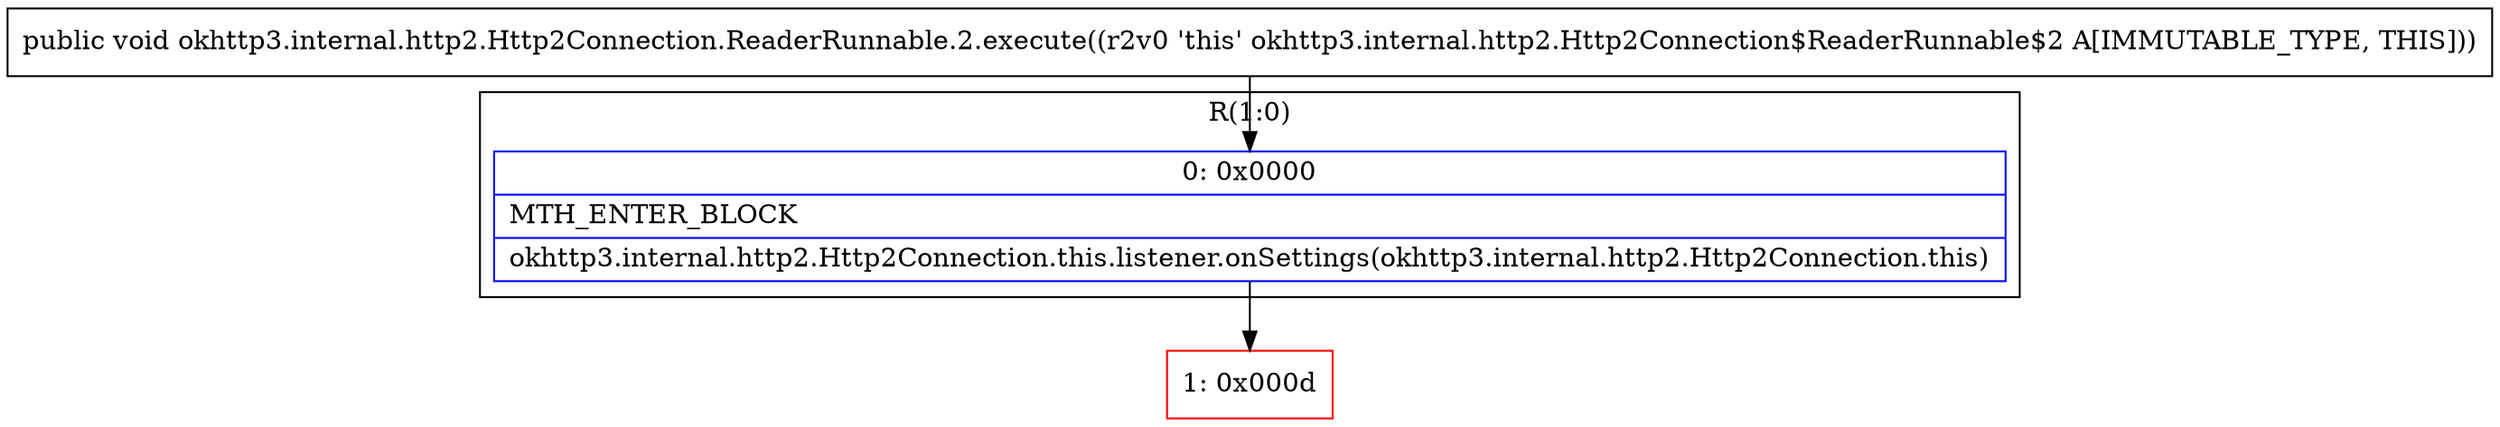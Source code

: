 digraph "CFG forokhttp3.internal.http2.Http2Connection.ReaderRunnable.2.execute()V" {
subgraph cluster_Region_1591298766 {
label = "R(1:0)";
node [shape=record,color=blue];
Node_0 [shape=record,label="{0\:\ 0x0000|MTH_ENTER_BLOCK\l|okhttp3.internal.http2.Http2Connection.this.listener.onSettings(okhttp3.internal.http2.Http2Connection.this)\l}"];
}
Node_1 [shape=record,color=red,label="{1\:\ 0x000d}"];
MethodNode[shape=record,label="{public void okhttp3.internal.http2.Http2Connection.ReaderRunnable.2.execute((r2v0 'this' okhttp3.internal.http2.Http2Connection$ReaderRunnable$2 A[IMMUTABLE_TYPE, THIS])) }"];
MethodNode -> Node_0;
Node_0 -> Node_1;
}

